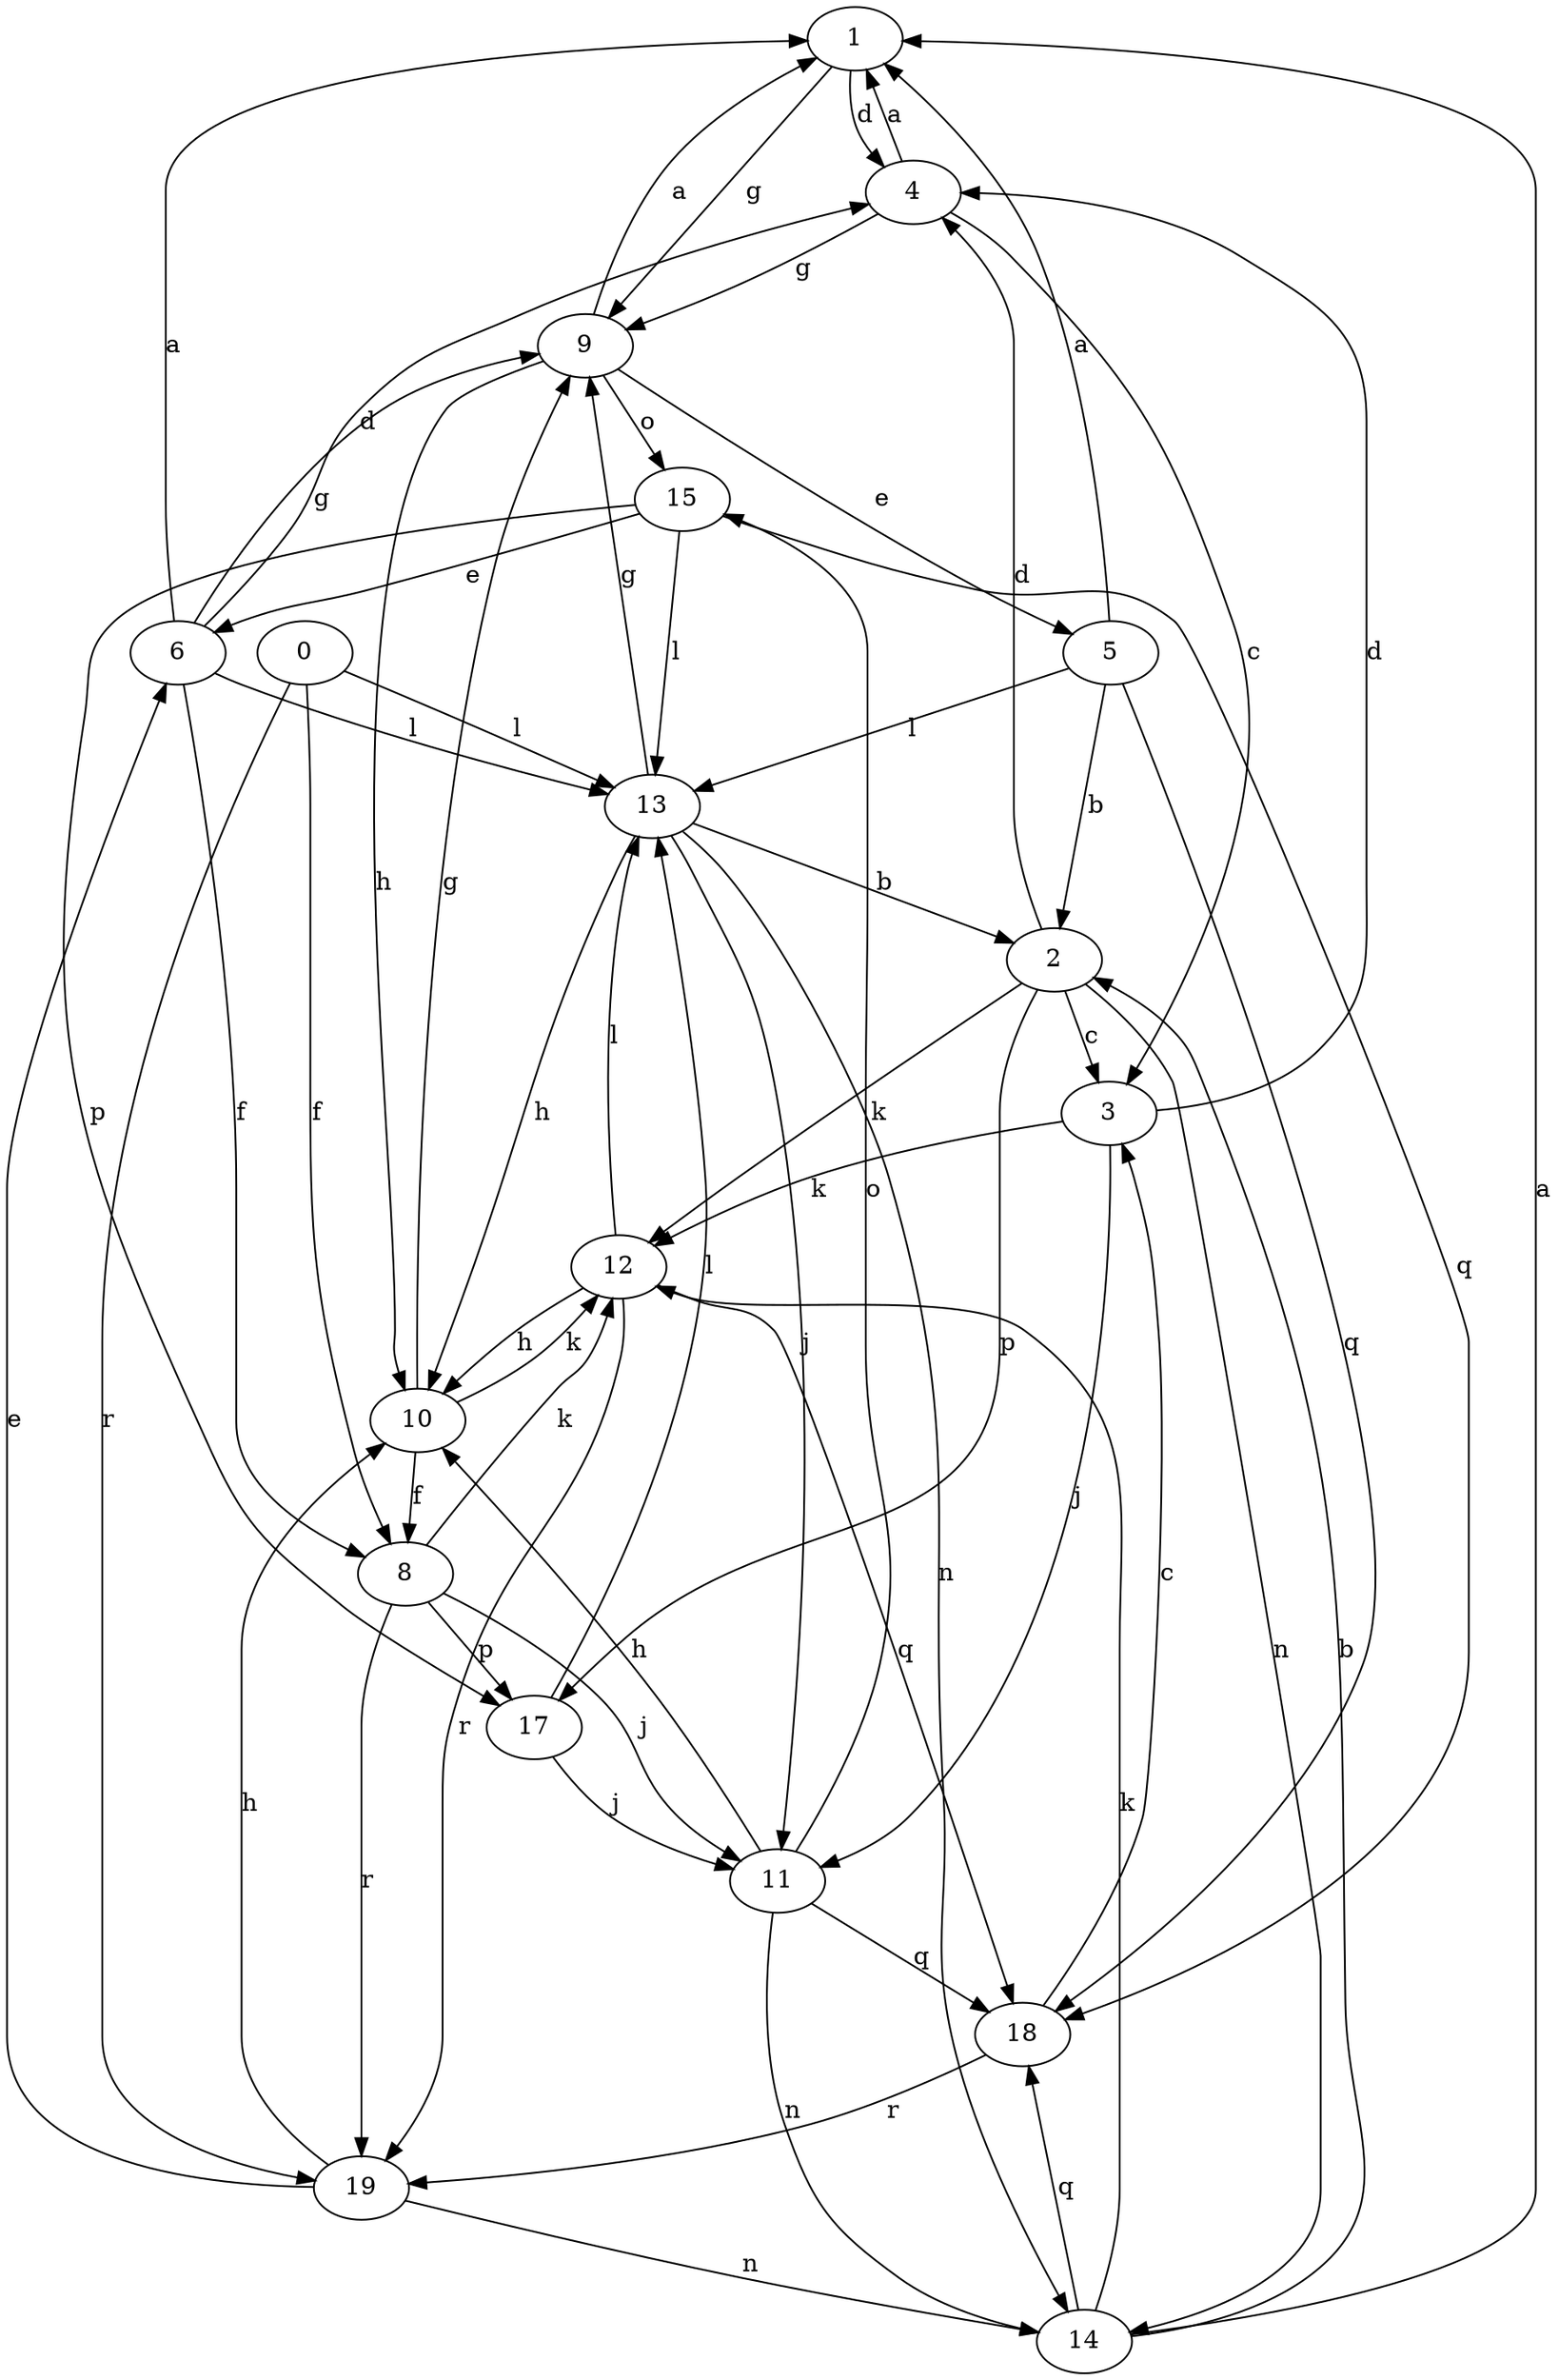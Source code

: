 strict digraph  {
1;
2;
3;
4;
5;
6;
0;
8;
9;
10;
11;
12;
13;
14;
15;
17;
18;
19;
1 -> 4  [label=d];
1 -> 9  [label=g];
2 -> 3  [label=c];
2 -> 4  [label=d];
2 -> 12  [label=k];
2 -> 14  [label=n];
2 -> 17  [label=p];
3 -> 4  [label=d];
3 -> 11  [label=j];
3 -> 12  [label=k];
4 -> 1  [label=a];
4 -> 3  [label=c];
4 -> 9  [label=g];
5 -> 1  [label=a];
5 -> 2  [label=b];
5 -> 13  [label=l];
5 -> 18  [label=q];
6 -> 1  [label=a];
6 -> 4  [label=d];
6 -> 8  [label=f];
6 -> 9  [label=g];
6 -> 13  [label=l];
0 -> 8  [label=f];
0 -> 13  [label=l];
0 -> 19  [label=r];
8 -> 11  [label=j];
8 -> 12  [label=k];
8 -> 17  [label=p];
8 -> 19  [label=r];
9 -> 1  [label=a];
9 -> 5  [label=e];
9 -> 10  [label=h];
9 -> 15  [label=o];
10 -> 8  [label=f];
10 -> 9  [label=g];
10 -> 12  [label=k];
11 -> 10  [label=h];
11 -> 14  [label=n];
11 -> 15  [label=o];
11 -> 18  [label=q];
12 -> 10  [label=h];
12 -> 13  [label=l];
12 -> 18  [label=q];
12 -> 19  [label=r];
13 -> 2  [label=b];
13 -> 9  [label=g];
13 -> 10  [label=h];
13 -> 11  [label=j];
13 -> 14  [label=n];
14 -> 1  [label=a];
14 -> 2  [label=b];
14 -> 12  [label=k];
14 -> 18  [label=q];
15 -> 6  [label=e];
15 -> 13  [label=l];
15 -> 17  [label=p];
15 -> 18  [label=q];
17 -> 11  [label=j];
17 -> 13  [label=l];
18 -> 3  [label=c];
18 -> 19  [label=r];
19 -> 6  [label=e];
19 -> 10  [label=h];
19 -> 14  [label=n];
}
